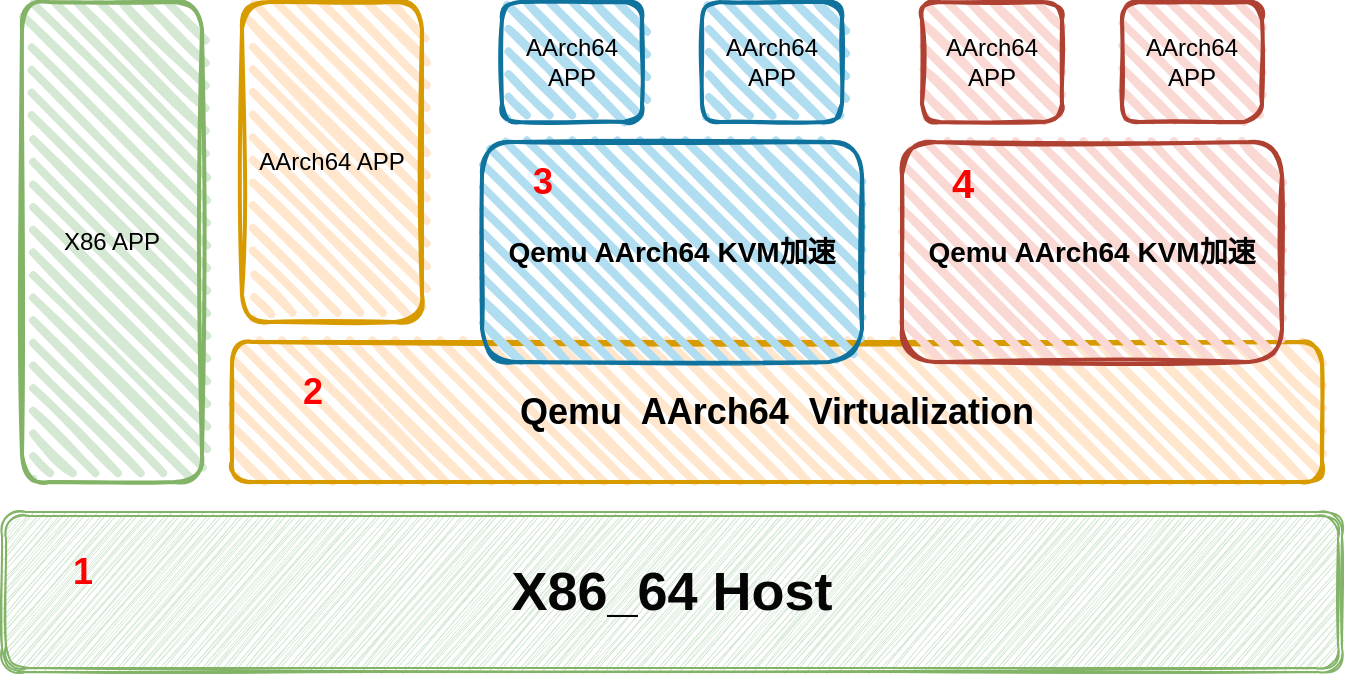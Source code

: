 <mxfile version="13.10.4" type="github">
  <diagram id="mQAeHGsvcNYUFSRuH0Bx" name="Page-1">
    <mxGraphModel dx="1350" dy="804" grid="1" gridSize="10" guides="1" tooltips="1" connect="1" arrows="1" fold="1" page="1" pageScale="1" pageWidth="827" pageHeight="1169" math="0" shadow="0">
      <root>
        <mxCell id="0" />
        <mxCell id="1" parent="0" />
        <mxCell id="bg-VzZmrl5f9JLL7aAXu-2" value="&lt;font style=&quot;font-size: 27px&quot; color=&quot;#050505&quot;&gt;&lt;b&gt;X86_64 Host&lt;br&gt;&lt;/b&gt;&lt;/font&gt;" style="shape=ext;double=1;rounded=1;whiteSpace=wrap;html=1;fillColor=#d5e8d4;strokeColor=#82b366;shadow=0;sketch=1;" vertex="1" parent="1">
          <mxGeometry x="100" y="545" width="670" height="80" as="geometry" />
        </mxCell>
        <mxCell id="bg-VzZmrl5f9JLL7aAXu-3" value="&lt;b&gt;&lt;font style=&quot;font-size: 18px&quot;&gt;Qemu&amp;nbsp; AArch64&amp;nbsp; Virtualization&lt;/font&gt;&lt;/b&gt;" style="rounded=1;whiteSpace=wrap;html=1;strokeWidth=2;fillWeight=4;hachureGap=8;hachureAngle=45;fillColor=#ffe6cc;sketch=1;shadow=0;strokeColor=#d79b00;" vertex="1" parent="1">
          <mxGeometry x="215" y="460" width="545" height="70" as="geometry" />
        </mxCell>
        <mxCell id="bg-VzZmrl5f9JLL7aAXu-4" value="&lt;b&gt;&lt;font style=&quot;font-size: 14px&quot;&gt;Qemu AArch64 KVM加速&lt;/font&gt;&lt;/b&gt;" style="rounded=1;whiteSpace=wrap;html=1;strokeWidth=2;fillWeight=4;hachureGap=8;hachureAngle=45;fillColor=#b1ddf0;sketch=1;shadow=0;strokeColor=#10739e;" vertex="1" parent="1">
          <mxGeometry x="340" y="360" width="190" height="110" as="geometry" />
        </mxCell>
        <mxCell id="bg-VzZmrl5f9JLL7aAXu-7" value="&lt;font color=&quot;#030303&quot;&gt;&lt;b&gt;&lt;font style=&quot;font-size: 14px&quot;&gt;Qemu AArch64 KVM加速&lt;/font&gt;&lt;/b&gt;&lt;/font&gt;" style="rounded=1;whiteSpace=wrap;html=1;strokeWidth=2;fillWeight=4;hachureGap=8;hachureAngle=45;fillColor=#fad9d5;sketch=1;shadow=0;strokeColor=#ae4132;" vertex="1" parent="1">
          <mxGeometry x="550" y="360" width="190" height="110" as="geometry" />
        </mxCell>
        <mxCell id="bg-VzZmrl5f9JLL7aAXu-8" value="X86 APP" style="rounded=1;whiteSpace=wrap;html=1;strokeWidth=2;fillWeight=4;hachureGap=8;hachureAngle=45;fillColor=#d5e8d4;sketch=1;shadow=0;strokeColor=#82b366;" vertex="1" parent="1">
          <mxGeometry x="110" y="290" width="90" height="240" as="geometry" />
        </mxCell>
        <mxCell id="bg-VzZmrl5f9JLL7aAXu-10" value="AArch64 APP" style="rounded=1;whiteSpace=wrap;html=1;strokeWidth=2;fillWeight=4;hachureGap=8;hachureAngle=45;fillColor=#ffe6cc;sketch=1;shadow=0;strokeColor=#d79b00;" vertex="1" parent="1">
          <mxGeometry x="220" y="290" width="90" height="160" as="geometry" />
        </mxCell>
        <mxCell id="bg-VzZmrl5f9JLL7aAXu-11" value="&lt;div&gt;AArch64&lt;/div&gt;&lt;div&gt;APP&lt;/div&gt;" style="rounded=1;whiteSpace=wrap;html=1;strokeWidth=2;fillWeight=4;hachureGap=8;hachureAngle=45;fillColor=#b1ddf0;sketch=1;shadow=0;strokeColor=#10739e;" vertex="1" parent="1">
          <mxGeometry x="350" y="290" width="70" height="60" as="geometry" />
        </mxCell>
        <mxCell id="bg-VzZmrl5f9JLL7aAXu-12" value="&lt;div&gt;AArch64&lt;/div&gt;&lt;div&gt;APP&lt;/div&gt;" style="rounded=1;whiteSpace=wrap;html=1;strokeWidth=2;fillWeight=4;hachureGap=8;hachureAngle=45;fillColor=#b1ddf0;sketch=1;shadow=0;strokeColor=#10739e;" vertex="1" parent="1">
          <mxGeometry x="450" y="290" width="70" height="60" as="geometry" />
        </mxCell>
        <mxCell id="bg-VzZmrl5f9JLL7aAXu-13" value="&lt;div&gt;AArch64&lt;/div&gt;&lt;div&gt;APP&lt;/div&gt;" style="rounded=1;whiteSpace=wrap;html=1;strokeWidth=2;fillWeight=4;hachureGap=8;hachureAngle=45;fillColor=#fad9d5;sketch=1;shadow=0;strokeColor=#ae4132;" vertex="1" parent="1">
          <mxGeometry x="560" y="290" width="70" height="60" as="geometry" />
        </mxCell>
        <mxCell id="bg-VzZmrl5f9JLL7aAXu-14" value="&lt;div&gt;AArch64&lt;/div&gt;&lt;div&gt;APP&lt;/div&gt;" style="rounded=1;whiteSpace=wrap;html=1;strokeWidth=2;fillWeight=4;hachureGap=8;hachureAngle=45;fillColor=#fad9d5;sketch=1;shadow=0;strokeColor=#ae4132;" vertex="1" parent="1">
          <mxGeometry x="660" y="290" width="70" height="60" as="geometry" />
        </mxCell>
        <mxCell id="bg-VzZmrl5f9JLL7aAXu-16" value="&lt;font style=&quot;font-size: 18px;&quot; color=&quot;#FF0000&quot;&gt;&lt;b style=&quot;font-size: 18px;&quot;&gt;1&lt;/b&gt;&lt;/font&gt;" style="text;html=1;resizable=0;autosize=1;align=center;verticalAlign=middle;points=[];fillColor=none;strokeColor=none;rounded=0;shadow=0;sketch=1;fontSize=18;" vertex="1" parent="1">
          <mxGeometry x="125" y="560" width="30" height="30" as="geometry" />
        </mxCell>
        <mxCell id="bg-VzZmrl5f9JLL7aAXu-19" value="&lt;font style=&quot;font-size: 18px;&quot; color=&quot;#FF0000&quot;&gt;&lt;b style=&quot;font-size: 18px;&quot;&gt;2&lt;/b&gt;&lt;/font&gt;" style="text;html=1;resizable=0;autosize=1;align=center;verticalAlign=middle;points=[];fillColor=none;strokeColor=none;rounded=0;shadow=0;sketch=1;fontSize=18;" vertex="1" parent="1">
          <mxGeometry x="240" y="470" width="30" height="30" as="geometry" />
        </mxCell>
        <mxCell id="bg-VzZmrl5f9JLL7aAXu-20" value="3" style="text;html=1;resizable=0;autosize=1;align=center;verticalAlign=middle;points=[];fillColor=none;strokeColor=none;rounded=0;shadow=0;sketch=1;fontSize=18;fontStyle=1;fontColor=#FF0000;" vertex="1" parent="1">
          <mxGeometry x="355" y="365" width="30" height="30" as="geometry" />
        </mxCell>
        <mxCell id="bg-VzZmrl5f9JLL7aAXu-21" value="4" style="text;html=1;resizable=0;autosize=1;align=center;verticalAlign=middle;points=[];fillColor=none;strokeColor=none;rounded=0;shadow=0;sketch=1;fontSize=20;fontStyle=1;fontColor=#FF0000;" vertex="1" parent="1">
          <mxGeometry x="565" y="365" width="30" height="30" as="geometry" />
        </mxCell>
      </root>
    </mxGraphModel>
  </diagram>
</mxfile>
